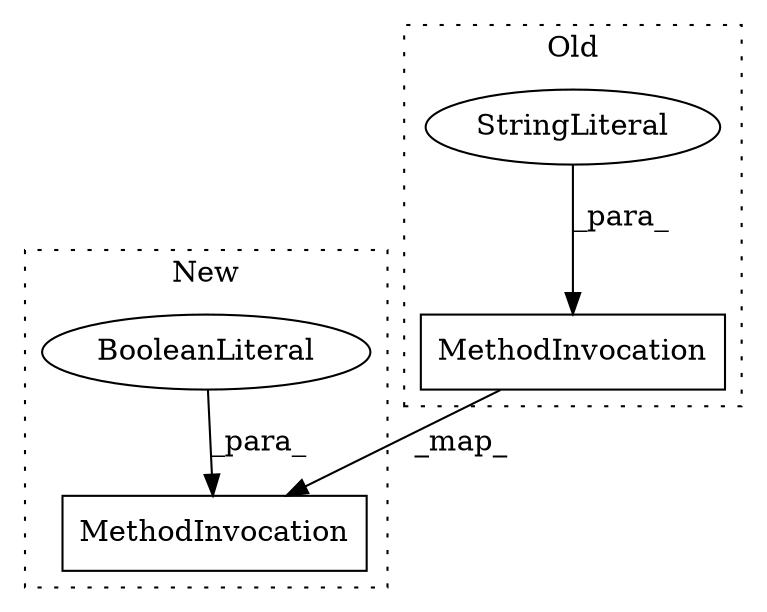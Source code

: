 digraph G {
subgraph cluster0 {
2 [label="MethodInvocation" a="32" s="665,706" l="7,1" shape="box"];
4 [label="StringLiteral" a="45" s="676" l="9" shape="ellipse"];
label = "Old";
style="dotted";
}
subgraph cluster1 {
1 [label="BooleanLiteral" a="9" s="821" l="4" shape="ellipse"];
3 [label="MethodInvocation" a="32" s="778,825" l="12,1" shape="box"];
label = "New";
style="dotted";
}
1 -> 3 [label="_para_"];
2 -> 3 [label="_map_"];
4 -> 2 [label="_para_"];
}